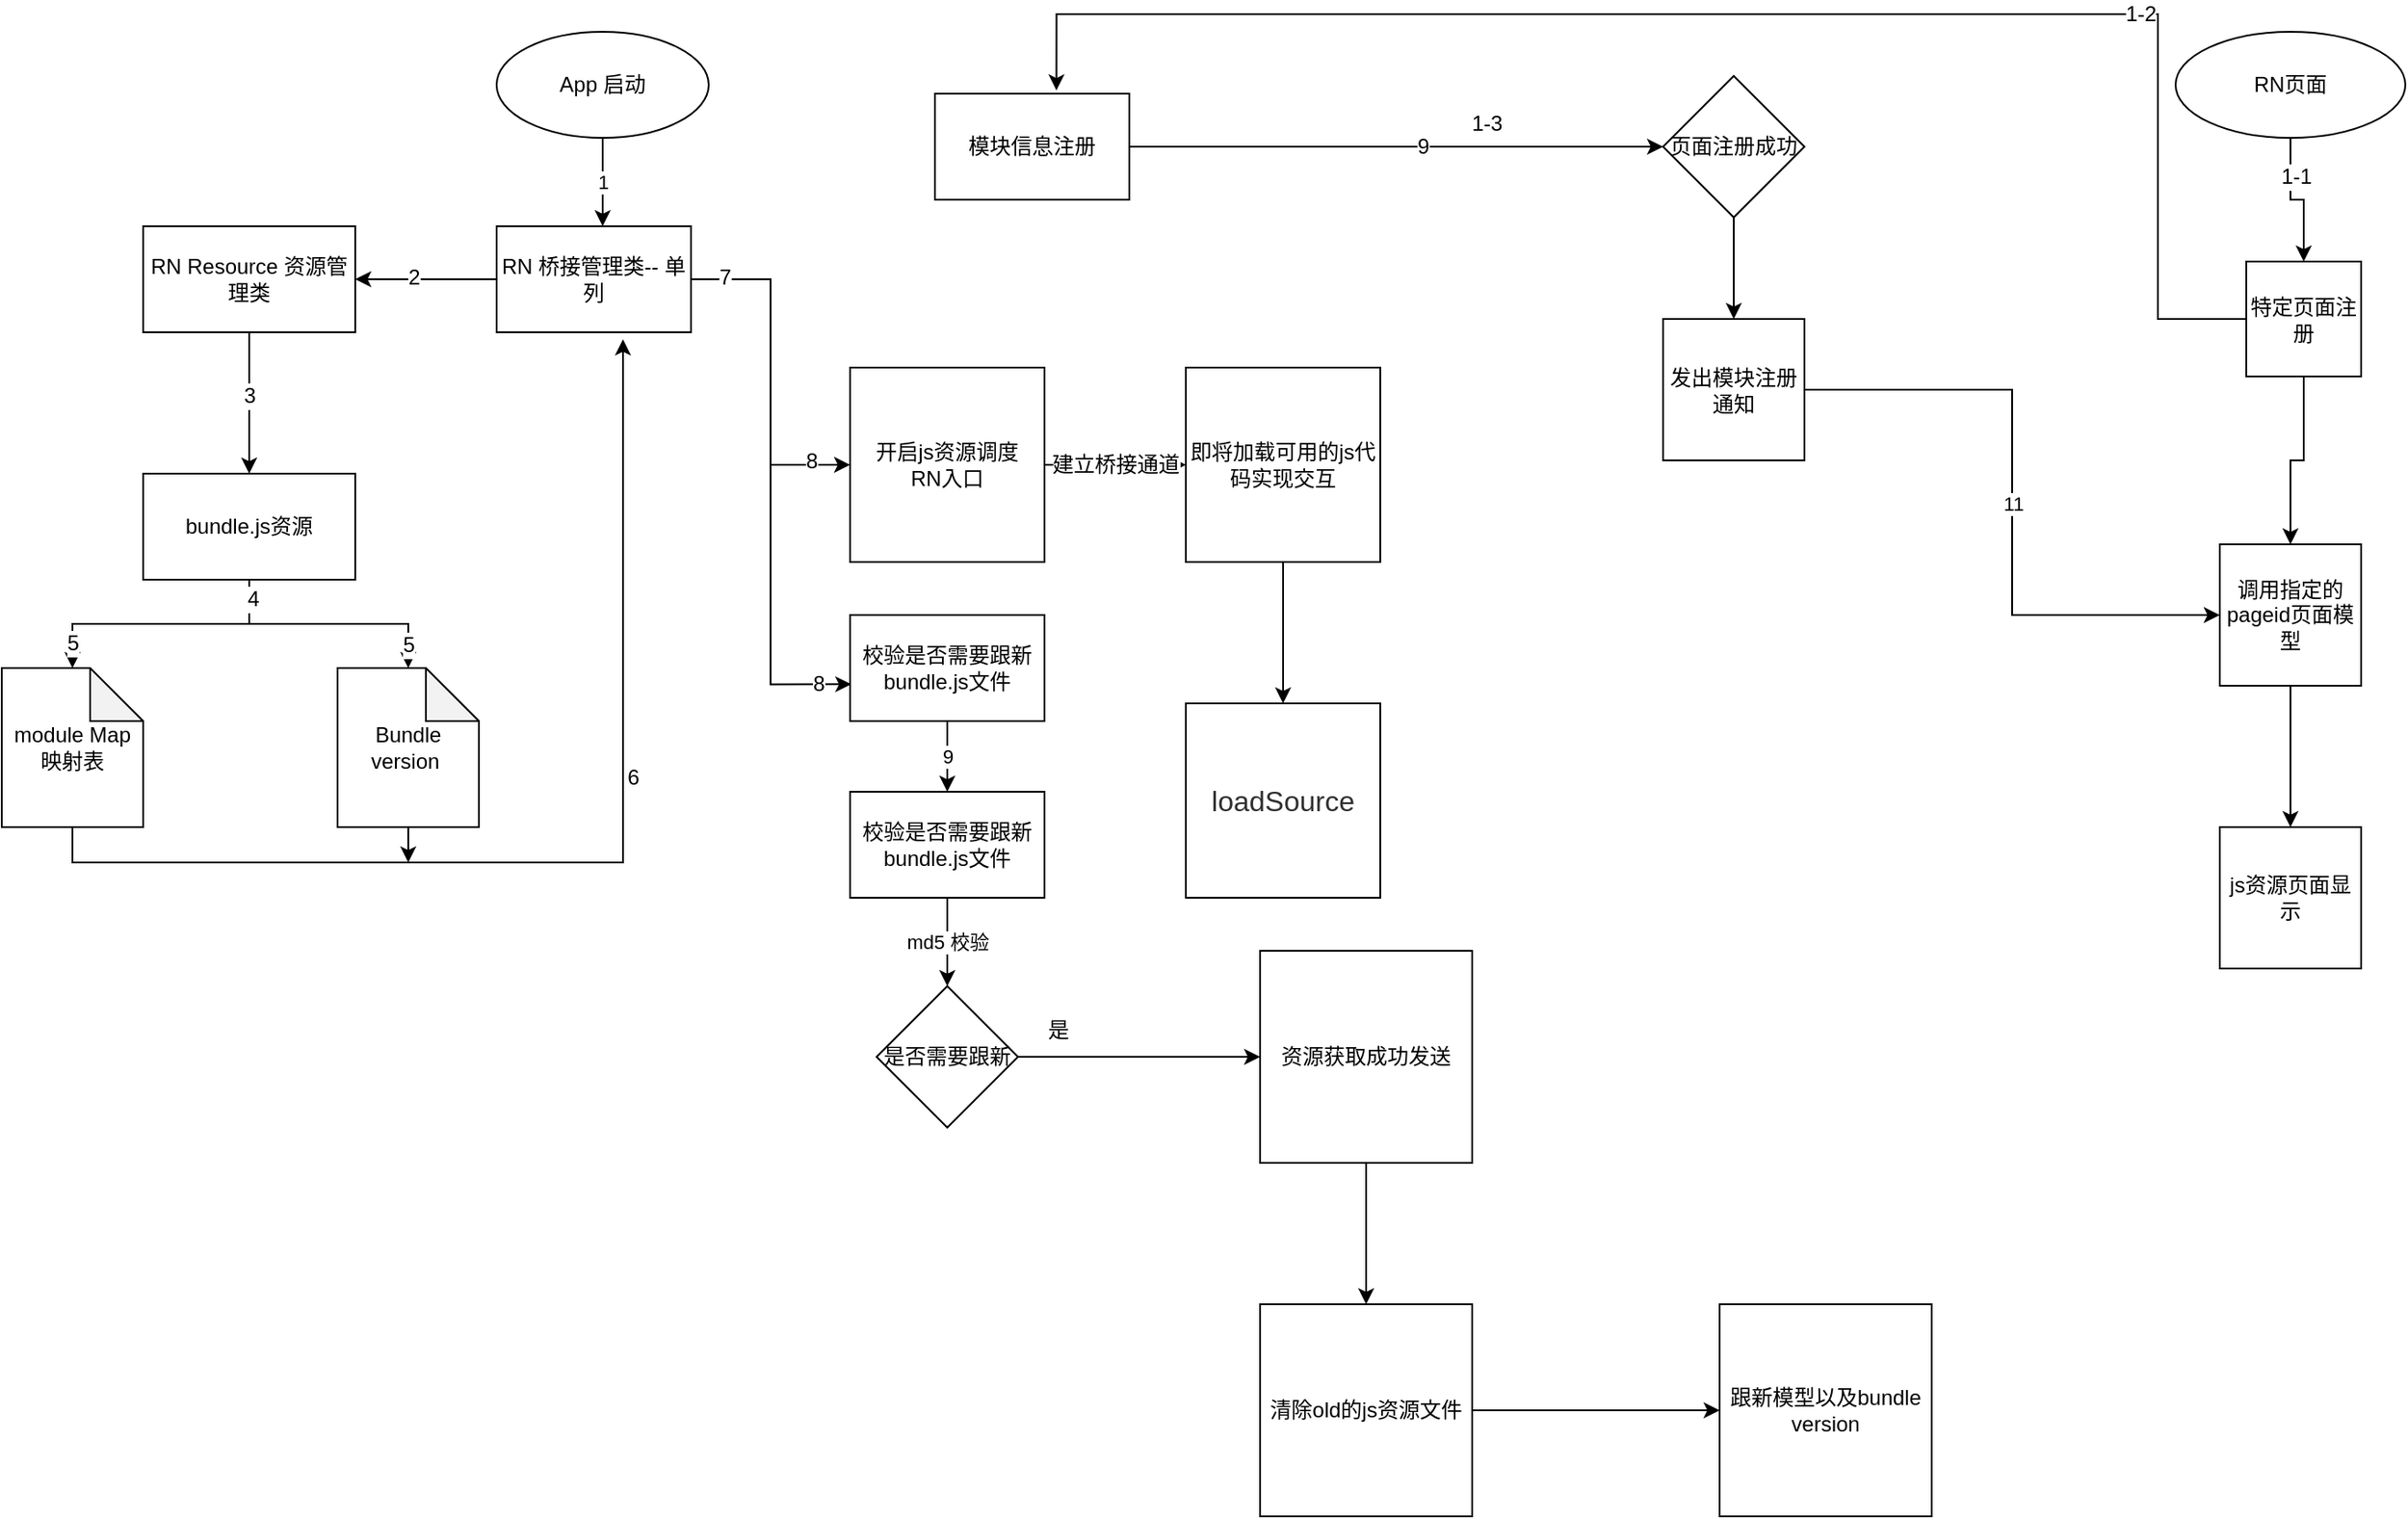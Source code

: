 <mxfile version="10.9.8" type="github"><diagram id="lcDRuViSHg4M51SMBiOQ" name="LBC"><mxGraphModel dx="1433" dy="720" grid="1" gridSize="10" guides="1" tooltips="1" connect="1" arrows="1" fold="1" page="1" pageScale="1" pageWidth="1654" pageHeight="2336" math="0" shadow="0"><root><mxCell id="0"/><mxCell id="1" parent="0"/><mxCell id="h3_lNCgRAscsQOG7OPzz-2" value="App 启动" style="ellipse;whiteSpace=wrap;html=1;" parent="1" vertex="1"><mxGeometry x="340" y="30" width="120" height="60" as="geometry"/></mxCell><mxCell id="h3_lNCgRAscsQOG7OPzz-3" value="1" style="endArrow=classic;html=1;exitX=0.5;exitY=1;exitDx=0;exitDy=0;" parent="1" source="h3_lNCgRAscsQOG7OPzz-2" edge="1"><mxGeometry width="50" height="50" relative="1" as="geometry"><mxPoint x="390" y="140" as="sourcePoint"/><mxPoint x="400" y="140" as="targetPoint"/></mxGeometry></mxCell><mxCell id="h3_lNCgRAscsQOG7OPzz-9" value="" style="edgeStyle=orthogonalEdgeStyle;rounded=0;orthogonalLoop=1;jettySize=auto;html=1;" parent="1" source="h3_lNCgRAscsQOG7OPzz-4" target="h3_lNCgRAscsQOG7OPzz-8" edge="1"><mxGeometry relative="1" as="geometry"/></mxCell><mxCell id="9vFKAwwt7olsrLu5BPBW-32" value="2" style="text;html=1;resizable=0;points=[];align=center;verticalAlign=middle;labelBackgroundColor=#ffffff;" parent="h3_lNCgRAscsQOG7OPzz-9" vertex="1" connectable="0"><mxGeometry x="0.184" y="-1" relative="1" as="geometry"><mxPoint as="offset"/></mxGeometry></mxCell><mxCell id="9vFKAwwt7olsrLu5BPBW-13" style="edgeStyle=orthogonalEdgeStyle;rounded=0;orthogonalLoop=1;jettySize=auto;html=1;entryX=0.006;entryY=0.653;entryDx=0;entryDy=0;entryPerimeter=0;" parent="1" source="h3_lNCgRAscsQOG7OPzz-4" target="9vFKAwwt7olsrLu5BPBW-3" edge="1"><mxGeometry relative="1" as="geometry"/></mxCell><mxCell id="9vFKAwwt7olsrLu5BPBW-41" value="8" style="text;html=1;resizable=0;points=[];align=center;verticalAlign=middle;labelBackgroundColor=#ffffff;" parent="9vFKAwwt7olsrLu5BPBW-13" vertex="1" connectable="0"><mxGeometry x="0.882" relative="1" as="geometry"><mxPoint as="offset"/></mxGeometry></mxCell><mxCell id="9vFKAwwt7olsrLu5BPBW-15" style="edgeStyle=orthogonalEdgeStyle;rounded=0;orthogonalLoop=1;jettySize=auto;html=1;entryX=0;entryY=0.5;entryDx=0;entryDy=0;" parent="1" source="h3_lNCgRAscsQOG7OPzz-4" target="9vFKAwwt7olsrLu5BPBW-14" edge="1"><mxGeometry relative="1" as="geometry"/></mxCell><mxCell id="9vFKAwwt7olsrLu5BPBW-38" value="7" style="text;html=1;resizable=0;points=[];align=center;verticalAlign=middle;labelBackgroundColor=#ffffff;" parent="9vFKAwwt7olsrLu5BPBW-15" vertex="1" connectable="0"><mxGeometry x="-0.808" y="1" relative="1" as="geometry"><mxPoint as="offset"/></mxGeometry></mxCell><mxCell id="9vFKAwwt7olsrLu5BPBW-40" value="8" style="text;html=1;resizable=0;points=[];align=center;verticalAlign=middle;labelBackgroundColor=#ffffff;" parent="9vFKAwwt7olsrLu5BPBW-15" vertex="1" connectable="0"><mxGeometry x="0.775" y="2" relative="1" as="geometry"><mxPoint as="offset"/></mxGeometry></mxCell><mxCell id="h3_lNCgRAscsQOG7OPzz-4" value="RN 桥接管理类-- 单列" style="rounded=0;whiteSpace=wrap;html=1;" parent="1" vertex="1"><mxGeometry x="340" y="140" width="110" height="60" as="geometry"/></mxCell><mxCell id="9vFKAwwt7olsrLu5BPBW-7" style="edgeStyle=orthogonalEdgeStyle;rounded=0;orthogonalLoop=1;jettySize=auto;html=1;exitX=1;exitY=0.5;exitDx=0;exitDy=0;entryX=0;entryY=0.5;entryDx=0;entryDy=0;" parent="1" source="h3_lNCgRAscsQOG7OPzz-20" target="9vFKAwwt7olsrLu5BPBW-6" edge="1"><mxGeometry relative="1" as="geometry"/></mxCell><mxCell id="9vFKAwwt7olsrLu5BPBW-42" value="9" style="text;html=1;resizable=0;points=[];align=center;verticalAlign=middle;labelBackgroundColor=#ffffff;" parent="9vFKAwwt7olsrLu5BPBW-7" vertex="1" connectable="0"><mxGeometry x="0.1" relative="1" as="geometry"><mxPoint as="offset"/></mxGeometry></mxCell><mxCell id="9vFKAwwt7olsrLu5BPBW-61" value="1-3" style="text;html=1;resizable=0;points=[];align=center;verticalAlign=middle;labelBackgroundColor=#ffffff;" parent="9vFKAwwt7olsrLu5BPBW-7" vertex="1" connectable="0"><mxGeometry x="0.339" y="13" relative="1" as="geometry"><mxPoint as="offset"/></mxGeometry></mxCell><mxCell id="h3_lNCgRAscsQOG7OPzz-20" value="模块信息注册" style="rounded=0;whiteSpace=wrap;html=1;" parent="1" vertex="1"><mxGeometry x="588" y="65" width="110" height="60" as="geometry"/></mxCell><mxCell id="h3_lNCgRAscsQOG7OPzz-11" value="" style="edgeStyle=orthogonalEdgeStyle;rounded=0;orthogonalLoop=1;jettySize=auto;html=1;" parent="1" source="h3_lNCgRAscsQOG7OPzz-8" target="h3_lNCgRAscsQOG7OPzz-10" edge="1"><mxGeometry relative="1" as="geometry"/></mxCell><mxCell id="9vFKAwwt7olsrLu5BPBW-33" value="3" style="text;html=1;resizable=0;points=[];align=center;verticalAlign=middle;labelBackgroundColor=#ffffff;" parent="h3_lNCgRAscsQOG7OPzz-11" vertex="1" connectable="0"><mxGeometry x="-0.116" relative="1" as="geometry"><mxPoint as="offset"/></mxGeometry></mxCell><mxCell id="h3_lNCgRAscsQOG7OPzz-8" value="RN Resource 资源管理类" style="rounded=0;whiteSpace=wrap;html=1;" parent="1" vertex="1"><mxGeometry x="140" y="140" width="120" height="60" as="geometry"/></mxCell><mxCell id="h3_lNCgRAscsQOG7OPzz-13" style="edgeStyle=orthogonalEdgeStyle;rounded=0;orthogonalLoop=1;jettySize=auto;html=1;exitX=0.5;exitY=1;exitDx=0;exitDy=0;" parent="1" source="h3_lNCgRAscsQOG7OPzz-10" target="h3_lNCgRAscsQOG7OPzz-12" edge="1"><mxGeometry relative="1" as="geometry"/></mxCell><mxCell id="9vFKAwwt7olsrLu5BPBW-35" value="5" style="text;html=1;resizable=0;points=[];align=center;verticalAlign=middle;labelBackgroundColor=#ffffff;" parent="h3_lNCgRAscsQOG7OPzz-13" vertex="1" connectable="0"><mxGeometry x="0.805" relative="1" as="geometry"><mxPoint as="offset"/></mxGeometry></mxCell><mxCell id="h3_lNCgRAscsQOG7OPzz-15" style="edgeStyle=orthogonalEdgeStyle;rounded=0;orthogonalLoop=1;jettySize=auto;html=1;exitX=0.5;exitY=1;exitDx=0;exitDy=0;" parent="1" source="h3_lNCgRAscsQOG7OPzz-10" target="h3_lNCgRAscsQOG7OPzz-14" edge="1"><mxGeometry relative="1" as="geometry"/></mxCell><mxCell id="9vFKAwwt7olsrLu5BPBW-34" value="4" style="text;html=1;resizable=0;points=[];align=center;verticalAlign=middle;labelBackgroundColor=#ffffff;" parent="h3_lNCgRAscsQOG7OPzz-15" vertex="1" connectable="0"><mxGeometry x="-0.849" y="2" relative="1" as="geometry"><mxPoint as="offset"/></mxGeometry></mxCell><mxCell id="9vFKAwwt7olsrLu5BPBW-36" value="5" style="text;html=1;resizable=0;points=[];align=center;verticalAlign=middle;labelBackgroundColor=#ffffff;" parent="h3_lNCgRAscsQOG7OPzz-15" vertex="1" connectable="0"><mxGeometry x="0.808" relative="1" as="geometry"><mxPoint as="offset"/></mxGeometry></mxCell><mxCell id="h3_lNCgRAscsQOG7OPzz-10" value="bundle.js资源" style="rounded=0;whiteSpace=wrap;html=1;" parent="1" vertex="1"><mxGeometry x="140" y="280" width="120" height="60" as="geometry"/></mxCell><mxCell id="h3_lNCgRAscsQOG7OPzz-16" style="edgeStyle=orthogonalEdgeStyle;rounded=0;orthogonalLoop=1;jettySize=auto;html=1;entryX=0.65;entryY=1.067;entryDx=0;entryDy=0;entryPerimeter=0;exitX=0.5;exitY=1;exitDx=0;exitDy=0;exitPerimeter=0;" parent="1" source="h3_lNCgRAscsQOG7OPzz-12" target="h3_lNCgRAscsQOG7OPzz-4" edge="1"><mxGeometry relative="1" as="geometry"/></mxCell><mxCell id="9vFKAwwt7olsrLu5BPBW-37" value="6" style="text;html=1;resizable=0;points=[];align=center;verticalAlign=middle;labelBackgroundColor=#ffffff;" parent="h3_lNCgRAscsQOG7OPzz-16" vertex="1" connectable="0"><mxGeometry x="0.21" y="-5" relative="1" as="geometry"><mxPoint as="offset"/></mxGeometry></mxCell><mxCell id="h3_lNCgRAscsQOG7OPzz-12" value="module Map 映射表" style="shape=note;whiteSpace=wrap;html=1;backgroundOutline=1;darkOpacity=0.05;" parent="1" vertex="1"><mxGeometry x="60" y="390" width="80" height="90" as="geometry"/></mxCell><mxCell id="h3_lNCgRAscsQOG7OPzz-17" style="edgeStyle=orthogonalEdgeStyle;rounded=0;orthogonalLoop=1;jettySize=auto;html=1;exitX=0.5;exitY=1;exitDx=0;exitDy=0;exitPerimeter=0;" parent="1" source="h3_lNCgRAscsQOG7OPzz-14" edge="1"><mxGeometry relative="1" as="geometry"><mxPoint x="290" y="500" as="targetPoint"/></mxGeometry></mxCell><mxCell id="h3_lNCgRAscsQOG7OPzz-14" value="Bundle version&amp;nbsp;" style="shape=note;whiteSpace=wrap;html=1;backgroundOutline=1;darkOpacity=0.05;" parent="1" vertex="1"><mxGeometry x="250" y="390" width="80" height="90" as="geometry"/></mxCell><mxCell id="9vFKAwwt7olsrLu5BPBW-5" value="9" style="edgeStyle=orthogonalEdgeStyle;rounded=0;orthogonalLoop=1;jettySize=auto;html=1;" parent="1" source="9vFKAwwt7olsrLu5BPBW-3" target="9vFKAwwt7olsrLu5BPBW-4" edge="1"><mxGeometry relative="1" as="geometry"/></mxCell><mxCell id="9vFKAwwt7olsrLu5BPBW-3" value="校验是否需要跟新bundle.js文件" style="rounded=0;whiteSpace=wrap;html=1;" parent="1" vertex="1"><mxGeometry x="540" y="360" width="110" height="60" as="geometry"/></mxCell><mxCell id="9vFKAwwt7olsrLu5BPBW-20" value="md5 校验" style="edgeStyle=orthogonalEdgeStyle;rounded=0;orthogonalLoop=1;jettySize=auto;html=1;" parent="1" source="9vFKAwwt7olsrLu5BPBW-4" target="9vFKAwwt7olsrLu5BPBW-19" edge="1"><mxGeometry relative="1" as="geometry"/></mxCell><mxCell id="9vFKAwwt7olsrLu5BPBW-4" value="校验是否需要跟新bundle.js文件" style="rounded=0;whiteSpace=wrap;html=1;" parent="1" vertex="1"><mxGeometry x="540" y="460" width="110" height="60" as="geometry"/></mxCell><mxCell id="9vFKAwwt7olsrLu5BPBW-62" value="" style="edgeStyle=orthogonalEdgeStyle;rounded=0;orthogonalLoop=1;jettySize=auto;html=1;" parent="1" source="9vFKAwwt7olsrLu5BPBW-6" target="9vFKAwwt7olsrLu5BPBW-10" edge="1"><mxGeometry relative="1" as="geometry"/></mxCell><mxCell id="9vFKAwwt7olsrLu5BPBW-6" value="页面注册成功" style="rhombus;whiteSpace=wrap;html=1;" parent="1" vertex="1"><mxGeometry x="1000" y="55" width="80" height="80" as="geometry"/></mxCell><mxCell id="9vFKAwwt7olsrLu5BPBW-53" value="11" style="edgeStyle=orthogonalEdgeStyle;rounded=0;orthogonalLoop=1;jettySize=auto;html=1;entryX=0;entryY=0.5;entryDx=0;entryDy=0;" parent="1" source="9vFKAwwt7olsrLu5BPBW-10" target="9vFKAwwt7olsrLu5BPBW-49" edge="1"><mxGeometry relative="1" as="geometry"/></mxCell><mxCell id="9vFKAwwt7olsrLu5BPBW-10" value="发出模块注册通知" style="whiteSpace=wrap;html=1;aspect=fixed;" parent="1" vertex="1"><mxGeometry x="1000" y="192.5" width="80" height="80" as="geometry"/></mxCell><mxCell id="9vFKAwwt7olsrLu5BPBW-55" value="&lt;span style=&quot;font-size: 12px&quot;&gt;建立桥接通道&lt;/span&gt;" style="edgeStyle=orthogonalEdgeStyle;rounded=0;orthogonalLoop=1;jettySize=auto;html=1;" parent="1" source="9vFKAwwt7olsrLu5BPBW-14" target="9vFKAwwt7olsrLu5BPBW-54" edge="1"><mxGeometry relative="1" as="geometry"/></mxCell><mxCell id="9vFKAwwt7olsrLu5BPBW-14" value="开启js资源调度&lt;br&gt;RN入口&lt;br&gt;" style="rounded=0;whiteSpace=wrap;html=1;" parent="1" vertex="1"><mxGeometry x="540" y="220" width="110" height="110" as="geometry"/></mxCell><mxCell id="9vFKAwwt7olsrLu5BPBW-57" value="" style="edgeStyle=orthogonalEdgeStyle;rounded=0;orthogonalLoop=1;jettySize=auto;html=1;" parent="1" source="9vFKAwwt7olsrLu5BPBW-54" target="9vFKAwwt7olsrLu5BPBW-56" edge="1"><mxGeometry relative="1" as="geometry"/></mxCell><mxCell id="9vFKAwwt7olsrLu5BPBW-54" value="即将加载可用的js代码实现交互" style="rounded=0;whiteSpace=wrap;html=1;" parent="1" vertex="1"><mxGeometry x="730" y="220" width="110" height="110" as="geometry"/></mxCell><mxCell id="9vFKAwwt7olsrLu5BPBW-56" value="&lt;span style=&quot;color: rgb(47 , 47 , 47) ; font-family: , &amp;#34;sf ui text&amp;#34; , &amp;#34;arial&amp;#34; , &amp;#34;pingfang sc&amp;#34; , &amp;#34;hiragino sans gb&amp;#34; , &amp;#34;microsoft yahei&amp;#34; , &amp;#34;wenquanyi micro hei&amp;#34; , sans-serif ; font-size: 16px ; background-color: rgb(255 , 255 , 255)&quot;&gt;loadSource&lt;/span&gt;" style="rounded=0;whiteSpace=wrap;html=1;" parent="1" vertex="1"><mxGeometry x="730" y="410" width="110" height="110" as="geometry"/></mxCell><mxCell id="9vFKAwwt7olsrLu5BPBW-22" value="" style="edgeStyle=orthogonalEdgeStyle;rounded=0;orthogonalLoop=1;jettySize=auto;html=1;entryX=0;entryY=0.5;entryDx=0;entryDy=0;" parent="1" source="9vFKAwwt7olsrLu5BPBW-19" target="9vFKAwwt7olsrLu5BPBW-23" edge="1"><mxGeometry relative="1" as="geometry"><mxPoint x="715" y="590" as="targetPoint"/></mxGeometry></mxCell><mxCell id="9vFKAwwt7olsrLu5BPBW-19" value="是否需要跟新" style="rhombus;whiteSpace=wrap;html=1;" parent="1" vertex="1"><mxGeometry x="555" y="570" width="80" height="80" as="geometry"/></mxCell><mxCell id="9vFKAwwt7olsrLu5BPBW-26" value="" style="edgeStyle=orthogonalEdgeStyle;rounded=0;orthogonalLoop=1;jettySize=auto;html=1;" parent="1" source="9vFKAwwt7olsrLu5BPBW-23" target="9vFKAwwt7olsrLu5BPBW-25" edge="1"><mxGeometry relative="1" as="geometry"/></mxCell><mxCell id="9vFKAwwt7olsrLu5BPBW-23" value="资源获取成功发送" style="whiteSpace=wrap;html=1;aspect=fixed;" parent="1" vertex="1"><mxGeometry x="772" y="550" width="120" height="120" as="geometry"/></mxCell><mxCell id="9vFKAwwt7olsrLu5BPBW-28" value="" style="edgeStyle=orthogonalEdgeStyle;rounded=0;orthogonalLoop=1;jettySize=auto;html=1;" parent="1" source="9vFKAwwt7olsrLu5BPBW-25" target="9vFKAwwt7olsrLu5BPBW-27" edge="1"><mxGeometry relative="1" as="geometry"/></mxCell><mxCell id="9vFKAwwt7olsrLu5BPBW-25" value="清除old的js资源文件" style="whiteSpace=wrap;html=1;aspect=fixed;" parent="1" vertex="1"><mxGeometry x="772" y="750" width="120" height="120" as="geometry"/></mxCell><mxCell id="9vFKAwwt7olsrLu5BPBW-27" value="跟新模型以及bundle version" style="whiteSpace=wrap;html=1;aspect=fixed;" parent="1" vertex="1"><mxGeometry x="1032" y="750" width="120" height="120" as="geometry"/></mxCell><mxCell id="9vFKAwwt7olsrLu5BPBW-24" value="是" style="text;html=1;resizable=0;points=[];autosize=1;align=left;verticalAlign=top;spacingTop=-4;" parent="1" vertex="1"><mxGeometry x="650" y="585" width="30" height="20" as="geometry"/></mxCell><mxCell id="9vFKAwwt7olsrLu5BPBW-48" value="" style="edgeStyle=orthogonalEdgeStyle;rounded=0;orthogonalLoop=1;jettySize=auto;html=1;" parent="1" source="9vFKAwwt7olsrLu5BPBW-46" target="9vFKAwwt7olsrLu5BPBW-47" edge="1"><mxGeometry relative="1" as="geometry"/></mxCell><mxCell id="9vFKAwwt7olsrLu5BPBW-59" value="1-1" style="text;html=1;resizable=0;points=[];align=center;verticalAlign=middle;labelBackgroundColor=#ffffff;" parent="9vFKAwwt7olsrLu5BPBW-48" vertex="1" connectable="0"><mxGeometry x="-0.43" y="3" relative="1" as="geometry"><mxPoint as="offset"/></mxGeometry></mxCell><mxCell id="9vFKAwwt7olsrLu5BPBW-46" value="RN页面" style="ellipse;whiteSpace=wrap;html=1;" parent="1" vertex="1"><mxGeometry x="1290" y="30" width="130" height="60" as="geometry"/></mxCell><mxCell id="9vFKAwwt7olsrLu5BPBW-50" value="" style="edgeStyle=orthogonalEdgeStyle;rounded=0;orthogonalLoop=1;jettySize=auto;html=1;" parent="1" source="9vFKAwwt7olsrLu5BPBW-47" target="9vFKAwwt7olsrLu5BPBW-49" edge="1"><mxGeometry relative="1" as="geometry"/></mxCell><mxCell id="9vFKAwwt7olsrLu5BPBW-58" style="edgeStyle=orthogonalEdgeStyle;rounded=0;orthogonalLoop=1;jettySize=auto;html=1;entryX=0.625;entryY=-0.031;entryDx=0;entryDy=0;entryPerimeter=0;" parent="1" source="9vFKAwwt7olsrLu5BPBW-47" target="h3_lNCgRAscsQOG7OPzz-20" edge="1"><mxGeometry relative="1" as="geometry"><Array as="points"><mxPoint x="1280" y="192"/><mxPoint x="1280" y="20"/><mxPoint x="657" y="20"/></Array></mxGeometry></mxCell><mxCell id="9vFKAwwt7olsrLu5BPBW-60" value="1-2" style="text;html=1;resizable=0;points=[];align=center;verticalAlign=middle;labelBackgroundColor=#ffffff;" parent="9vFKAwwt7olsrLu5BPBW-58" vertex="1" connectable="0"><mxGeometry x="-0.476" relative="1" as="geometry"><mxPoint as="offset"/></mxGeometry></mxCell><mxCell id="9vFKAwwt7olsrLu5BPBW-47" value="特定页面注册" style="whiteSpace=wrap;html=1;aspect=fixed;" parent="1" vertex="1"><mxGeometry x="1330" y="160" width="65" height="65" as="geometry"/></mxCell><mxCell id="9vFKAwwt7olsrLu5BPBW-52" value="" style="edgeStyle=orthogonalEdgeStyle;rounded=0;orthogonalLoop=1;jettySize=auto;html=1;" parent="1" source="9vFKAwwt7olsrLu5BPBW-49" target="9vFKAwwt7olsrLu5BPBW-51" edge="1"><mxGeometry relative="1" as="geometry"/></mxCell><mxCell id="9vFKAwwt7olsrLu5BPBW-49" value="调用指定的pageid页面模型" style="whiteSpace=wrap;html=1;aspect=fixed;" parent="1" vertex="1"><mxGeometry x="1315" y="320" width="80" height="80" as="geometry"/></mxCell><mxCell id="9vFKAwwt7olsrLu5BPBW-51" value="js资源页面显示" style="whiteSpace=wrap;html=1;aspect=fixed;" parent="1" vertex="1"><mxGeometry x="1315" y="480" width="80" height="80" as="geometry"/></mxCell></root></mxGraphModel></diagram></mxfile>